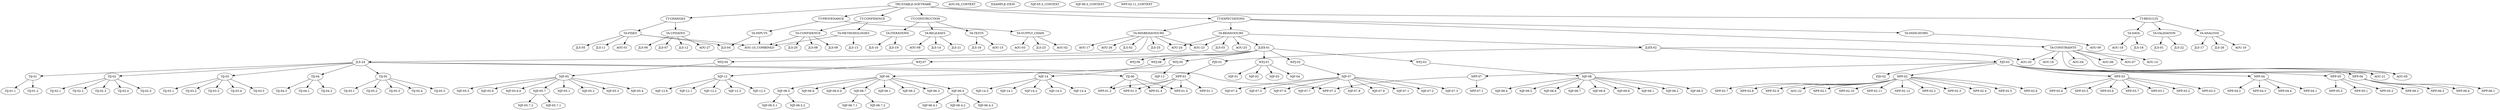 # This file is automatically generated by dotstop and should not be edited manually.
# Generated using trustable 2025.8.5.

digraph G {
"TT-CHANGES" [sha=e276949659e77f8f453a9b32798f607abdfda44450bb10bfbca7a20d68835f7a];
"AOU-01" [sha="0f00a2c7c6ef352a52c2e9e2c45102c97e8906fa5f0e7ddfcbc252af551cd179"];
"AOU-02" [sha=e8e0ae5f062d031ce5517f939a2223198e9cc8f12aba943f42f01f5def05d1a2];
"AOU-03" [sha="9175975af29dcb8a7c94a1b4bf18a4f36f6ffac904351c6dd84bcbb7ee4abd9b"];
"AOU-04" [sha="9a5f50d14e036a085c64e954936bd579f4fd7d816aaddedb39da34095877e82b"];
"AOU-04_CONTEXT" [sha="466c72fcf27a1cbf322c3c4086cc7cf19825b314236567372289204616d2d56a"];
"AOU-05" [sha=ff2205fede4cc18efe9162008881729cf37fb3f5b0a41ff3d9143aca9d656ad3];
"AOU-06" [sha="20799cb377d8ad56d8bb6231c7246d2fc25c224fad0c9c9b4b83e25710d7a589"];
"AOU-07" [sha=bff000a8ba9254956cdab9045e6f7b38e3019180eb95011cf8541e9928ad8d44];
"AOU-08" [sha=f25753b314cc921d175ffff9be39cf5a43bba651c5bdcba0f172aea02d792b34];
"AOU-09" [sha=adce35b590ac6450379cadba0c6cb38874626134066b06823c3c2d18f7ce2cc7];
"AOU-10_COMBINED" [sha="2f817117e3c548f1d22fcd798be116fdd5f0ed24ad4c923fc5e6a9b86bcca01d"];
"AOU-14" [sha="4bff38e002c0df47062d7ab632094ec5ee0377c0230647e7acd54945ea59ddac"];
"AOU-15" [sha=f4d2fdcacc3c3bd743af3ff5c2a08ceb650e59015ed846c35ddb4de104e80cec];
"AOU-16" [sha="4e08bac839cba01a4dc2a794bd2d1254d388945c6b79293684e00b9f8d03f31e"];
"AOU-17" [sha=ce26eef503179bbedca706f43fedc289d8c56580c4b885b3abab440d2de25870];
"AOU-18" [sha="672193d261861effb34f845d6e3421f47ce85e79d7ef34f62ce5c10bef68e796"];
"AOU-19" [sha="877c346448621a81b2d1418e610575bfcd556d2f56a14f23f289b90828907928"];
"AOU-20" [sha="d17ea5c6a3f07b516abc7c51d4b15b1a130a28602fbd4eb6872006a2e5f939d0"];
"AOU-21" [sha="d1712fcf7a0a00659021a69784f697b5d7b404aeadb7be66553218ba2e6c0bf7"];
"AOU-22" [sha="32fa7dd195ae91e0095296f05e6201abce2b74876be70623a85055e9566a2b58"];
"AOU-23" [sha="395e92cd380e016ebb3c6eea32a326084fc21268c3f742e1a5da8ae2aae84ff3"];
"AOU-24" [sha="90739f0593fc0a45bef179240b7be81c565292b8cc3ea84b2f8256a9369e4a32"];
"AOU-25" [sha="9aba193f20fa8a9ef9b14191adaa545ea3bf88525509d765dd3bb9af8dd29704"];
"AOU-26" [sha="b4b257a5dae03a485b041d4a83ba9dbe965841ccd0891f67ab3e7d8db6c09db1"];
"AOU-27" [sha="43da5040f2cab643f2bbb4a0abcf67fba91d68108786604f44f6ef6a91f6681a"];
"EXAMPLE-ITEM" [sha="2315ab5362711cb7c4136b09fedf9b5a55c8508ce1354c0f9ecd06a6cc3c1eab"];
"JLEX-01" [sha="1cd16efee6db392909248a77c773e0c5aa76b4c05001ab0b981201004f2162b0"];
"JLEX-02" [sha=f40046dae47252d62f28c935db90460772263ced0fa9ed1a5e1383436b89daa9];
"JLS-01" [sha=dce41089598ceff4a3ce3df7a8d3d16183346b785d791d60c8292f51c055946d];
"JLS-02" [sha=c9e0a37da8c4966962eb93e415e4f0ece9a7d5bfb1fa92a1d0fdcbc1609792af];
"JLS-03" [sha=ada5a3ba5276cb99217751c67b424cdbd3622f82eb1126f08d425b641e1616e7];
"JLS-04" [sha=b94e4184cbcedf757d2ddcba96fa81e7274e7631eac355602fdd668c707a696d];
"JLS-05" [sha="1db1db9bb019291ccb0a896433d906206681c77d1d84aefffd9e965eda6a4dfe"];
"JLS-06" [sha="76f6dc3eb872223fd59c12baaafd9abe0f801e55767827d764c7d1dbe072c19c"];
"JLS-07" [sha="63c8c395f271d9d0d26be1111bc84a9cb671646503c14f24faad2bc9a751cda3"];
"JLS-08" [sha=cceeec93241b6d6ee80fc01c0af03b9d7737fb352e1ddcd98d04a45d75334f79];
"JLS-09" [sha="346ab52001e8e72c738145a5a8b8f41094a1b873c509eff1d0d25003e066cd56"];
"JLS-10" [sha=f1306e4884f5b881acf63d5525bb90fffc88039c8454a3184bf9ce6391690903];
"JLS-11" [sha="87b8d1dde6f1f4ebf33e0ebb873abf969064a8c4c70583c94c63652a877ad73e"];
"JLS-12" [sha=fe6e433c6cd5259216af447e7122d17ad446a0b37ee957eb9822e381865fe32e];
"JLS-13" [sha=e6e7c777b9cadcc65d12fc5782cf21fc688e494024bfb186ae7c20db6a46462a];
"JLS-14" [sha=e94a75986187fec162e8bd7fd270dbf2aae329dd7d8660df63521637b982286a];
"JLS-16" [sha=cb91a56d69836efd4982b2268e204394ae83a694605dc94b71f3ed0c66890329];
"JLS-17" [sha=c527a605b2ae7a54ab429bb8e554263bab5a562394f5ba73305aa490f7351c83];
"JLS-18" [sha="58788ef0ea0b9fba710e806de3f255da6c12fbbd12fa7edad07e65c2dbdedf94"];
"JLS-19" [sha=ac20a2570ed1ca6c0d93ad40f6d93cbac24648b73c144fcb7c92e65ebd2ef411];
"JLS-20" [sha="33dc0295a6524876c9b641b6ce685c1ddc90f01d780fb76d449c01b51fdc042a"];
"JLS-21" [sha="742c39b2ba811494cd8cb40199c9a8a0c22c2b29650d6b2e546c21f7bce50ceb"];
"JLS-22" [sha="252e58151a45b158bae379ceb08aadb6e587e505aac67f2ecc18e43040a1d1de"];
"JLS-23" [sha=cfd7cb4aa93fbb758807ffe106f96e7b82327ab4d758e69e1f62196c3bc86bd2];
"JLS-24" [sha=b16224d3ab676c00b313ae91760072d92aed9f20da99b363621effa3e033e012];
"JLS-25" [sha="8bb517191450f370679dbafd85342e1bbcf797cc84f2a6f1fc119568b534d5e0"];
"JLS-26" [sha=cf1b73b375697ee56d9788aab79ed01b2730b126a2cc4d7041c9525113e7ed7c];
"NJF-01" [sha="782e4291780970f6622a4b5714ee4951e512947f6b24276604fa5f058ddb8972"];
"NJF-02" [sha="6ea015646d696e3f014390ff41612eab66ac940f20cf27ce933cbadf8482d526"];
"NJF-03" [sha="4bd1f8210b7bba9a248055a437f377d9da0b7576c5e3ed053606cf8b5b2febe3"];
"NJF-04" [sha="72bdd7cdc074bb0663c90bcd892fd7a19b938b1b45c7be35907c1e14629065a6"];
"NJF-05" [sha="03a865b41d58662602bc76ec1321efe792fce5537ffad1a1d28563b5a1578db5"];
"NJF-05.1" [sha="9c02b8f95f1d0e9ed47b74187b5fb436e56265dc9f565a39ab76cbe7d584b381"];
"NJF-05.2" [sha="172f35b9a992dac0ef88f7f817607f1214c9f07e073bb6fba4c4244c00dc42e4"];
"NJF-05.3" [sha="be8090cef51e0ffbfa153db7b936e09c6a3fd6622bc7c97bc9aa754511e6bcbc"];
"NJF-05.4" [sha="dc0171e8cda48d88cfdaf0a49f7415a61b4b5ae5674c225036f1f1232820384d"];
"NJF-05.5" [sha="f07eb697ba3aafb6d57d4d133530ef18fcf24d38b328d94a50c87cf8688d92ae"];
"NJF-05.5_CONTEXT" [sha="2eb79156ba6fdfe9201083ee180c5ffb968462e47e62c5af61da4501d6cc5271"];
"NJF-05.6" [sha="bac7fe917281dcfbe508dbcf3bd8f5f306c6d3accae9c483fdfb16d6dd4d421c"];
"NJF-05.6.0" [sha="353b631ea3f819134517c084f4d9d89994e280e7aa34dcb7605e1dcd23b775d0"];
"NJF-05.7" [sha="76c90a33905d4e4f619bbb7e61ec5111eaae55294bda658648256fba600db783"];
"NJF-05.7.1" [sha="3c5a03f59a34ba3256fe26fa0526b916f515c2c18bdb35b6b8f5d85b854c0a2f"];
"NJF-05.7.2" [sha="4c67f4bd9f952d63278902687a1d1ecbe7dd1665f0a75aa837c32f9f1cad7977"];
"NJF-06" [sha="c0045fd9c304e208eef0d24cbf095df06e29625f2cf2ecf3e6a7a697d92afbab"];
"NJF-06.1" [sha="e27d98ac06cc4c5eab2af9068f70fa0ce2ef6535ef4e7325d13aa185c1f1dbc9"];
"NJF-06.2" [sha="9b4726beceff80b02496e4e3b9515a0f442503f6516aa546035b386b3c91ec12"];
"NJF-06.3" [sha="d96167055bf83441a0939f54fee142051f8e101c0747b2edcda78000d426e1ab"];
"NJF-06.4" [sha="6b7e35a8d2349198ef04ee6cf75fbe5191fa930cafdacdaffbdcb2a2abda467e"];
"NJF-06.4.1" [sha="405aaa29d7872555dc4e56fe9b7001cfea974ac241ab30c3aa48cef1fb559034"];
"NJF-06.4.2" [sha="9c484d1ef9005cf5caae4f2ee354813fd759b79dc044fb470e1a4690d251d31f"];
"NJF-06.4.3" [sha="830f22381cfb030c8ba18471cbeb6ff29e7d56b61ff504ad5b4978d63b971dbc"];
"NJF-06.5" [sha="58f3c6b84c42ef8cd41061cb5740fa90d4fed0686e49e9d9799bf51f14b48391"];
"NJF-06.5.1" [sha="8b9ca021bd30bf676f738052ee62191f75a180ce6d1895cf9e9c9117caea3cea"];
"NJF-06.5.2" [sha="c3a826ce79831cfea743c3266ab67c23ca4f4b8cc5f28ce7568d4a143a7d223e"];
"NJF-06.5_CONTEXT" [sha="ceda4128f447965a4548cf10f05866fd27e81bd85cdb6029663a93f8261b94af"];
"NJF-06.6" [sha="8e27724820113d6b22ce65529d2552de1040ff4e9bb27a1a3e9baa9728b9f1ce"];
"NJF-06.6.0" [sha="7b0356c311c52640334d02e9bff171a9ee8b220a1edd7c0826d74bbef1b799b4"];
"NJF-06.7" [sha="fc4ecc622f6d4a920ceed31d43cb3f51011f4f2a6f8abfcf84d419b7a37c4054"];
"NJF-06.7.1" [sha="3c2bdd189b430e001333e8faa8a955dc2b38daf46f8106366cea31abf6f0d668"];
"NJF-06.7.2" [sha="f1552b1bc992c1901bde9767e1ccd2685f57615acf631f0891c82a48c7c006cf"];
"NJF-07" [sha="187732eb19d80f473b6ad181a2959fbe96b4fc8eefdd4b269f4ea0865970b6e4"];
"NJF-07.1" [sha="55d614153a4279112da50d50c5186cf0a0c7b9137458cfb885aba4356cdea3e1"];
"NJF-07.2" [sha="26759a8f444be1dbb077613ab9e77b88d06a86abe5ab90818b0300c00478cc1f"];
"NJF-07.3" [sha="f848d075a7efd0e8a3d056dfc0d75d90b68dd2fc4cf5fa4a545151961b98015e"];
"NJF-07.4" [sha="6b03a26d8cd2e697c54a09ded86479d628caa35e6a563ea183d14309cb59fe54"];
"NJF-07.5" [sha="e8566d114f95cb2b565dd857c7f4ee96f8124451267766557cf179b23898517d"];
"NJF-07.6" [sha="8482d9045c9f1cb7cbbd4a4fe6542d7712368112115e2efa87e2d4a6e4cdf0a5"];
"NJF-07.7" [sha="0e2809c9bf9a2973ed8ac804e6013757d1d37e8b32abeb1e4ff72eb0adb567c4"];
"NJF-07.8" [sha="bbacca70742da39fa0d8e601569f0f665d8325e47c35bef3740a7a15ef2b9800"];
"NJF-07.9" [sha="f253a15cb252dabe60ed8ebe01ba17d68be0043be87cd96e472725f1177491cd"];
"NJF-08" [sha="0d57eb6a9242045903da75764d616751477a215caedbf578344037a0b06676ee"];
"NJF-08.1" [sha="11356b6386148634facf1c0256a27674024d1ba87047eccc5e36ca1f98521524"];
"NJF-08.2" [sha="6ee61a26db3346d62f7fb3f478f6719a40064a3276bf74420044223590f91b34"];
"NJF-08.3" [sha="04003897c08f342a96aaf3555f95bb2a8b424676b3962b99f8bccd2dd6886219"];
"NJF-08.4" [sha="bfe62c43db172af49e718b18db6a04c4e42c9097b4a9765dd8ae3715ced42748"];
"NJF-08.5" [sha="f2b61e77e5b3b8c9ffd1eb5306757f83ba7df7a403a63b176922609f3e5612e8"];
"NJF-08.6" [sha="97c455dbc819102f6f02335b41afa7b39fff8da7f5ab256a1e71aff70c667b1c"];
"NJF-08.7" [sha="487789064cb51388bf32b6df58487b7981d304a7656cb2541285a2759d29b36b"];
"NJF-08.8" [sha="b19bf6a231816418bb16e0c1cf437db461c509605184f446d3cb1716e3f57e38"];
"NJF-08.9" [sha="cb19d5ab85029e5e062eb22e8237502eaee780b7d7820837ffad4c97b59cdee7"];
"NJF-12" [sha="b32df413dc8445568361e6e6d17bc546418d4b87c5d11fbcde6c964c1888bf77"];
"NJF-12.1" [sha="a674cbf274a4ca36b7a255bc97a38ccf27e2b1fed4bd864f2fc520641a3cd2b6"];
"NJF-12.2" [sha="c1425f1a9c00762fbb2d3b0a102517f7b4ac11d0263d72bf37a55acf660b1978"];
"NJF-12.3" [sha="1c39b3e2957dfe427fed733cc11c4809fe462f2a84dd8c2d3e9f9f403381b87a"];
"NJF-12.5" [sha="617050b4d32fe1d77f314b6b0847f0b227e5e74eee661543574d0eb1e61229aa"];
"NJF-12.6" [sha="11022773b489e300e2c1c1dceb723454474cfbeb4f0b7eeffe68f2be170a6eeb"];
"NJF-13" [sha="98ebeb19c546dc79927ac6fc525bacdce9d8232ecb51a5400788de31bfe58ff2"];
"NJF-14" [sha="d686e8a2ee5586c82c313771a2458980950710243245d4bad54401f3fe13b437"];
"NJF-14.1" [sha="e3b1be60334b8771b4b798353778bc7128b96de8880c0ef8eb2f02b4acaf11ab"];
"NJF-14.2" [sha="d0e8d7acb4b1ae15b1a7933338c67b903e654cbe71b8ecdb45b13ac17d680cb6"];
"NJF-14.3" [sha="ca5d0e466cb8daafb585c6a81b6e807b712d64e5fb3d05bc439ac416a70ca264"];
"NJF-14.4" [sha="b03ac3f732e1d1b67e02bf2f9861784dfa35b0d3c85cdd8c2af4a35d29422d66"];
"NJF-14.5" [sha="637c942c9de96154d2aefa0256aad9075211aa3ebf841c416316708f99bf10e4"];
"NPF-01" [sha="2901988de4ad14d84c452798ecad5e36d6504a003d47a4939e54dca3d8261762"];
"NPF-01.1" [sha="17257d31617eb053f59eedc9f59e2ab7bf0f8dad653382b3be305179f11b397e"];
"NPF-01.2" [sha="e228d62eecd258043ef008453871bb91e537ad86b9c6ca31f922098a9227625c"];
"NPF-01.3" [sha="8ebaa095edb88fbf6be220eeca7ff9b38763bd1120f04619b0764129e98a4f10"];
"NPF-01.4" [sha="87846a5b24172faef5c00209678787d42376c792ee7ad86b6b983dd08b08d6b4"];
"NPF-01.5" [sha="22ef08f8152d7aac8d37b91c999e247657491943d402e3fe0b637527ce6e2d0d"];
"NPF-02" [sha="41e403fe2574dd140edd75d7a6d9f4a288cb8b9d75951580307509c82909f0cc"];
"NPF-02.1" [sha="b3dda5fff206ce6e93a744e360413efa27005d379c0e08b846f2dfdbcc72d1da"];
"NPF-02.10" [sha="f5e83432d8560e50cf553ea5445d5f9ced7908c7d9941e567d533f2cc374bc5c"];
"NPF-02.11" [sha="4bf5163b2fcd20d20ec6a851badc58ab700e3848e63e977a89d35cc4f4abf3c3"];
"NPF-02.11_CONTEXT" [sha="0aa02a53938108602ec3385cf8d3facf5a06a4797c6b247528ea5b75c84dd29a"];
"NPF-02.12" [sha="65b80f81bbe1b95b25323983d4588c591007eca92ed25f3fd7503f018abb9462"];
"NPF-02.2" [sha="cea5dddd5bfcc64d8339f314a9814080ee67cb9cd6cb07c9b908c56469d88f42"];
"NPF-02.3" [sha="124ac652a17e1b49ad60bdc75ee5721f4e373d8ecf4b07e85eb9cdcb35ad8dca"];
"NPF-02.4" [sha="d276f710dcbeae89cdb625e87df5d4d028759eca117d44bca852180222097dcd"];
"NPF-02.5" [sha="82fe32a9ed298c7a4376ea13ff8d6241c4d7e117f4929f3d9dfe430cf5cd9498"];
"NPF-02.6" [sha="4917c952d729adea10df55cf430fec37ea812573c6d794ca2917d13495dadf6d"];
"NPF-02.7" [sha="bb3307c917594a152c13de27f853443a54a6f00a807ac66f7ce3d27f8b9b2b46"];
"NPF-02.8" [sha="cc2072fbbacd97c4cb545d54f36bc5415be139973d3927570d6aaab40513378d"];
"NPF-02.9" [sha="8dc0c25dd85b78528ec3ada93d96adca246c4e8a34d40abee7a3f03334554c27"];
"NPF-03" [sha="106ab82526356d9f76e56d03260ec8aef025d82e732ec1407b83f7459641f513"];
"NPF-03.1" [sha="01df39e92c5cbd53682f52b32a533f085d5211bc245f4fef767350427087acea"];
"NPF-03.2" [sha="4503740220bfec9a6350540000b3e3996eede1ffcb369dd7c417bf50e235ae10"];
"NPF-03.3" [sha="a15eb546556faef039cad755a34be09d2fd6ee2ea486e3b6ca8db47e1daab710"];
"NPF-03.4" [sha="cfd34a8c4731459dc9c9023b3819461ad04afd17501b4be61c18f4893810af6f"];
"NPF-03.5" [sha="db88ab61e0e0f5400586325c68550bec0fdbec7bf9ebef1b19c2616c3cae6338"];
"NPF-03.6" [sha="09cae32fea0c803150a25fb9d36e3f9e9cab405d468fc3e275da864d0f4049a9"];
"NPF-03.7" [sha="1839020c28db51204c7d669cf8408a403b0f65d9d40b4ce0db0c52b9ca5309bb"];
"NPF-04" [sha="60e5e97a864928518ce07d779ac9fc9130d06f82b680b986bbf73054fc52affe"];
"NPF-04.1" [sha="69f785ba9348217f97348b9f96247e25b3b9213745cc0187e20b08c2c6291143"];
"NPF-04.2" [sha="23fc9e58fd0396994b33e2195ebf9a606d4df9e7d052a741d645a26007aa80eb"];
"NPF-04.3" [sha="e400cc6ebfcbf6de07a97af69baf44058efb9a7d559315d5d833987236141eae"];
"NPF-04.4" [sha="c4d68c6940c198521b0d85b7c910833646bbc0597025b3d181d2ea903de77517"];
"NPF-05" [sha="466ccbd80e4e29218a1a3789ca99e5a1b60ec5fe6e12b37a454c5c7c20d24973"];
"NPF-05.1" [sha="7972748f0fc78224ef09757ee3b8e68dfdf400637f8da891f616d9387b94744f"];
"NPF-05.2" [sha="d19ce1210b9775c82db050b9f08ee6f805ee56bdfeeb89c36614784222261036"];
"NPF-05.3" [sha="a143a6d2343ae469ae01a672706b2c6136e52ecef29b7791e7f96d3adeddee04"];
"NPF-06" [sha="9c8fac55c919707b5a1d7804036a4ccc7d3bcc9ba651b9524454581a52dbd77e"];
"NPF-06.1" [sha="d81fa9d29b70d5cce98118fa82f700b70dd78f2d7f6c266552d76deabd273af8"];
"NPF-06.2" [sha="6ad4d7ab66419db2f1b8f18462bae68478fec227f07abd6a65069251f5558d5a"];
"NPF-06.3" [sha="d74364c6eb2c3eeede3c3f132c6c4ce4493c1971ade75e5a030fbfd9e1c11f5a"];
"NPF-06.4" [sha="86cc838833cabcad168c049508f6eadebace6ad730dbc0e40cfd37f1fbe10f0a"];
"NPF-07" [sha="60dcc75d9bb21fa3e8ba2d80c3e12bda2a51f33ab7755cea9170a7ae96050b63"];
"NPF-07.1" [sha="45b9e2cb7f5ede285a0007ff4f17a023530f557dbe2b1e2bbc299ad5f2bcf4b9"];
"NPF-07.2" [sha="85bac5eae5173e89bdc67c8c724fbc40b57d69797d31bf1f0c5c798b7a148f0d"];
"PJD-01" [sha="9b2099ad82514f2de78b9509e0b3c193054374185de1beacbce359729928d8e6"];
"PJD-02" [sha="2ad95a7543626869ed3195b95256c03a991df49e51acc6b54513a1ed32d63dc8"];
"PJD-03" [sha=fcc8152c7a04032d91becabc5577409773b64c381d09bdab7be954ca1916db64];
"TA-ANALYSIS" [sha="76cb774300c75d7b6a24c872fe691f2f0cd1d36cc4a2493e835f6b861bc79c34"];
"TA-BEHAVIOURS" [sha="3ec27e29aa991978efe6a56267b98c2a08b27a4aff693d5cf2b01dfe72276570"];
"TA-CONFIDENCE" [sha=afda09331b2fc3b8d9b1cd921bee66251a65e5543a473c61eb03f9ea11d57eb5];
"TA-CONSTRAINTS" [sha=cdee0ae34c33110044975efc981e4ac4d63d824aaaac78233b1f3828ef070da3];
"TA-DATA" [sha="796e4b5851340906568a47c4436c1fa67ca1c48c98a8b6a16b19283d04cea799"];
"TA-FIXES" [sha="08f069034d1399c43c4321c5f05de72125f4155a8b68b9bbb2029cb679e6ad48"];
"TA-INDICATORS" [sha=a5392ef1e3e40d82ef9a304d1304bf007fa85d961ab8ea268231cb212d763477];
"TA-INPUTS" [sha="6edcb6e0ea0a918f611d6644da7a28dd5c924a210984cd913e7ff558677a6ea6"];
"TA-ITERATIONS" [sha=c445bfe866db71df67d4e87353d674b62abce19b52048fac37284d8065d67678];
"TA-METHODOLOGIES" [sha=d24f6055c79268b1f6e4bdf73951719f192d6f492a7376f85b349a95ccb2a319];
"TA-MISBEHAVIOURS" [sha=d24fcdeee0ae0fa696f272dc39c8e9e37cce7fb9b2cfd07bcd1451b765be5c6e];
"TA-RELEASES" [sha="3c924109e9916fb154eadbc2d733a8413ae551a1282b73de389b9ad7540a4e75"];
"TA-SUPPLY_CHAIN" [sha="0629a5a339322874ad3d51c0c14219ede72195bf514abac82c95ebc3a685ae2c"];
"TA-TESTS" [sha=afa5e61fc86f70f99f6c60b4f2b51ba7d486705f197048a7dc3fc8fea225385c];
"TA-UPDATES" [sha="9f0554c79d125a37c7e68b9efbb022dc4853a3e2f87c7d224d30c51f5b9b8435"];
"TA-VALIDATION" [sha="20f6d87b89d9fbffe427a734ab70906c26ad787e53032a8c4f4d599227704be6"];
"TIJ-01" [sha="f14e40946ba0f957437e1d4eecd71b9625518b6fdee282e1dab4bb1b247f131a"];
"TIJ-01.1" [sha="5e43e22dd59a3ffb8e2304053f3150e2eb6ed44b3456acfade28df386b3a1e1c"];
"TIJ-01.2" [sha="2ca07a1a8d1fc3bd41de5866e22cfc08db1dcbd0ac3b203725d1ef3caa6e6cdd"];
"TIJ-02" [sha="7b26a640ea0631b2b5abec02fea2e5fa245667e361b7e94be536c81240bdffcb"];
"TIJ-02.1" [sha="55ebd0ed866d6024f693a4c029af94e13b5d288d3838e783fb5a9bb8117ee53a"];
"TIJ-02.2" [sha="51cbc1d325ce9d7a37d32a0f09e77110ca677c4a9b746c5c9c5b005065640191"];
"TIJ-02.3" [sha="f24980a95b72e94c33f8509278bc812a9aa41ad6aaf305f444f98417a26b8128"];
"TIJ-02.4" [sha="0a3a4ba3f4c11f0ed01ad571e1f4e56d8372a3a7fa08343443e64c5f0cbce960"];
"TIJ-02.5" [sha="dd2f6c8bf4655923f04d1165febf472994aa4b88c614fbb884eb0119eefd2986"];
"TIJ-03" [sha="841a669b93bcbb62c9aa82b32ec90e55d1b371e089e11e06607805a9b6a0d16d"];
"TIJ-03.1" [sha="ab5c3385486411844eccfd704f8c994b17f03f4a101f1df97a9ca968bce7b8a0"];
"TIJ-03.2" [sha="dd61879bb6ab4d3f8b6560656babc9b104112958273c78d6968c6e5fd1d81055"];
"TIJ-03.3" [sha="647524ce6d0f1f737773ec535e93783084708d13fc62964bdb872c445c563231"];
"TIJ-03.4" [sha="d2cd0ac0c26e3964dff9f2577685a09aaed9fdba66f7e9a52cd5d48df7ea9e3d"];
"TIJ-03.5" [sha="99071d9d3fa4993ed244c66f5f2c25158127a12be269549e3911538b8dab218f"];
"TIJ-04" [sha="809ee8814a51b040a0e7ffaf3d511e8d9e1adf06f2e5b815bfc2bb7b97ed6c53"];
"TIJ-04.1" [sha="4990ebe15f6c0341b888d153e9ced2f5c701a370543a6ceebd9a2e20efa8a5a5"];
"TIJ-04.2" [sha="b027882517087cf57c1dd648b63164e186a19d2bde01b3dea7f538866bc0abe4"];
"TIJ-04.3" [sha="85ebfb650bbe74e9a0c6a925c65ea0538c0a26feed7f70ae23f6d1bb8c527b24"];
"TIJ-05" [sha="0d4292965afdeef6ec0ac46f3cd5046f94d0bdb6d97019b9d66f18581af184a6"];
"TIJ-05.1" [sha="13f7c5e1061e5c9c5cc6e1db2c174742094756b744e078ea68b416d48291b111"];
"TIJ-05.2" [sha="9305d4402b18ee18637160134d9f081ec00db70f688800e4a5cdb04e404c0e77"];
"TIJ-05.3" [sha="867bb999a85e11651361fc503d5b9dbce8f02c0df1344b17a36e4f4de076a2c9"];
"TIJ-05.4" [sha="2f732cbec8e0396b36f949d2296a215839a0fc0d5b33eab94c4dd86fa5475d8c"];
"TIJ-05.5" [sha="3c3d25a4bd57eb60169d67731ba401770cfb5f7d82486a5eaaf041a0a18a1703"];
"TIJ-06" [sha="bad18df20df71bad0ab129972668905371100cb1fb5a8e41b6cee32c983757de"];
"TRUSTABLE-SOFTWARE" [sha="6513a163e6eac72c930253e4bc0404be5ea625d1dec436104991a565df4baaa3"];
"TT-CONFIDENCE" [sha="507f0a905667e1d91265a4e577534eb51ebc0b3e84ffc1956cd0d80dc61b6d3a"];
"TT-CONSTRUCTION" [sha="3752c6a34c0cc3ef905e000e635a7373748976744f3d1f75f1c2ed172366e350"];
"TT-EXPECTATIONS" [sha="362eb86c872fb76b2a1075ff978252112bbad0a5fb3041895381f8c76b64c5e6"];
"TT-PROVENANCE" [sha="4607bf9c0527508673fa37c110b9cf5f2ff0567c324cf728623f1e8ff094be32"];
"TT-RESULTS" [sha="382987171ac6dc0d1114f5c0dbb77452300c14596514bbab126ae1f7d1bbb842"];
"WFJ-01" [sha=f826a622e19578c15e165ae5d6b1e31f8ec850140a2f1ccaf513f850919d33ee];
"WFJ-02" [sha=a3928233d7b8f5803696e469a337d19072680a06480a898471928b5ebe55d98b];
"WFJ-03" [sha="761472e4e063ce91d94004e258aa652b5352abb41e8f06ffe20eaeaf10773e1b"];
"WFJ-04" [sha=b3f70654d2af3deb23a1ae36f98c74bf0407fdc096e4c0cd3b237656f48caae3];
"WFJ-05" [sha=b69dab4f37d6ba3456e2e5cdd7ee876bac9adfe41867e5d34466a6f378d5330b];
"WFJ-06" [sha="4d2cce160d2ba9411250ecafed7860f1dd61974ad3cbde9e06a47b3160b5df82"];
"WFJ-07" [sha=d5574f1c3e4d3c15c6d5bc517cfa4f345f06625fb1688a185a1dcc22e7149df7];
"WFJ-08" [sha="6897f40df85da4d74a61476dc4403d56c6df324a3c6fe9bd984a6d20941e479c"];
"TT-CHANGES" -> "TA-FIXES" [sha=d9dc2ad1dcbfde839249e8df9eb89ef978bdfee7b7b4933fae12e10cbc91762b];
"TT-CHANGES" -> "TA-UPDATES" [sha=f8948db2f344f4cdd5bdc71dc54e63b446f40af09235c37f5d5cf59dcfdfbfa0];
"JLEX-01" -> "WFJ-01" [sha="11b32bc907d7d32480c79e5254b00d0085e0c0004cc6e6a181956193b4b2994c"];
"JLEX-01" -> "WFJ-02" [sha="2aff8463b59cb1ad59ad3c2030c56df5310d89a481b74ee57bcd51301301a554"];
"JLEX-01" -> "WFJ-03" [sha="42bbbf1cf290f97754ead132781123cecac0c82fd7c64bd573482ff7b9c4d977"];
"JLEX-01" -> "WFJ-04" [sha=cf884c5fda5afcab2344ddcbe104e150af10a928c489253766e5110d4dda0c00];
"JLEX-01" -> "WFJ-05" [sha="38075a8b1ad506173bbbe9a75569e3ecb8fa83c791813aeef538dbb96fffaf44"];
"JLEX-01" -> "WFJ-06" [sha=c4e0b72ab4cfa28cbe062b6e9f2fec5ddf3269da84b469635c041595605fd7e2];
"JLEX-01" -> "WFJ-07" [sha="3a340a4a30452bfd3149680d4f83f136f7f71237c7cfa16d38e9a4ac6b58a512"];
"JLEX-01" -> "WFJ-08" [sha="80844115bccc3a6e031decd0d622bb577e62b2c02a991de38a86092a451f2f66"];
"JLEX-02" -> "PJD-01" [sha="68498a21fedc131c632ea01e9940e3e31ddce311abcccb2326c12961512324aa"];
"JLEX-02" -> "PJD-03" [sha="85f84739619779248e1d3008f46a076fd8402b1f49b57c2c0bc7d061ac16dd85"];
"JLEX-02" -> "AOU-20" [sha="b947b86ce84de570c277c206b4ba9dbbe7de0e3f71eb04e7d64eda4537ce5c18"];
"JLS-24" -> "NPF-07.2" [sha="cf75897c7913bf41c032c8cd77f4acd3a0309202751ecc6924382733f2564d83"];
"JLS-24" -> "TIJ-01" [sha="45ca0773bac381a23a26760394c77a8ee56038c50efa8e163ea5cc9e33d44cac"];
"JLS-24" -> "TIJ-02" [sha="79c6b04115088c9e1736d97659efd0f8f1b492f023968d31f0936f3ac70a4c34"];
"JLS-24" -> "TIJ-03" [sha="cc695a497c23efc144c236df2dd170e550ea169de043debe07aae24b0c233385"];
"JLS-24" -> "TIJ-04" [sha="13e8b6b8802b2caccdf3ce89dbb6fbb645688888e886eea3937643e7b0479a24"];
"JLS-24" -> "TIJ-05" [sha="75980155c182dcaa3298cf2fd6cd8d328d31ae081c78e300cc75a51b0136ceff"];
"JLS-24" -> "TIJ-06" [sha="9a1ac607f2051801a39ddab325cb6bbcbc178abebfa8e1e6397c12cec99d531b"];
"NJF-05" -> "NJF-05.1" [sha="05348afa175a4660f04bc0ac52fb14753af07acc3f62bb6a5309bbf9114a2110"];
"NJF-05" -> "NJF-05.2" [sha="a78527f08dba706b3ac22d9721f746f687ad81dfc9df5a7700625c7ff964b0f1"];
"NJF-05" -> "NJF-05.3" [sha="79b6420d97afeaf3838359a84be73b6c9d21f1e8c78ef9ef2cc6619d35e198f3"];
"NJF-05" -> "NJF-05.4" [sha="0c65e0ee65a59e48fb27d23657e81991bc7d113c61e1b2de0b729f16daab644f"];
"NJF-05" -> "NJF-05.5" [sha="132c0af8afd6315f760a7fe31648bbfb266abdda4accbb062d7fe9cc6757086c"];
"NJF-05" -> "NJF-05.6" [sha="fb5d80d658cf7419ad504d09f4c906c575e97d58f78bdf77f3b7e28796e7d783"];
"NJF-05" -> "NJF-05.7" [sha="0752b6fde78b30747ad945074509664220e408751191a432891b012b7b264a17"];
"NJF-05" -> "NJF-05.6.0" [sha="7444739bb6eaf619dc2a9f296183f7d19222e21d986225aa65f1008d29b3a6ad"];
"NJF-05.7" -> "NJF-05.7.1" [sha="1574b667671beb106d90ab9b271c7b427b457001237c1fe4c611d21c1b4f51a5"];
"NJF-05.7" -> "NJF-05.7.2" [sha="c251be714d3fb6c41757c85738a7484726745f3c523663e121eb40a180b7f5a7"];
"NJF-06" -> "NJF-06.1" [sha="80e228e2ed380f48e691e5516764d666e074736f913f7482e6c2c0e43fb3792a"];
"NJF-06" -> "NJF-06.2" [sha="95b2d686865e9dba9bee2be3768557f6905e6b2675a0efb55bdbf5b2aae6fc65"];
"NJF-06" -> "NJF-06.3" [sha="2994c95618432d4abf2695775d6aee747f7c527e6df1cf4887898273dd7c41b7"];
"NJF-06" -> "NJF-06.4" [sha="aec981ed17b9b23ebd809122d8fd5d276624b55107298faac6788594c7421b15"];
"NJF-06" -> "NJF-06.5" [sha="bf35b17b04f1897ca9cfc4d8a7cd7e6ebe5cbbe2a0cd14526d8b2f8941a51824"];
"NJF-06" -> "NJF-06.6" [sha="8da992a6bb39172ea45fc1b880121987c637c53fe562487e201f84520369adf1"];
"NJF-06" -> "NJF-06.7" [sha="a01b7e6a9bd301fcfe13beea3d1602210244f5f3d2de348d5233f9e0b24584a6"];
"NJF-06" -> "NJF-06.6.0" [sha="56a38b56749195c0c886e0569c72ed22a2ad9cec707210aa9076e18f1634a2f8"];
"NJF-06.4" -> "NJF-06.4.1" [sha="b01406356bc5aae7904e78201fab9e3c369ca39283eeabb00ef86fcd1af81628"];
"NJF-06.4" -> "NJF-06.4.2" [sha="158172e866a77da9c70cbab9c1a61921dafb25e29a5cd8d9c3fe5bcdf15ab47c"];
"NJF-06.4" -> "NJF-06.4.3" [sha="fb0041b3763ae322685954685ca786758131399a062a785574544bb52424a024"];
"NJF-06.5" -> "NJF-06.5.1" [sha="fc0bfae84fdbb03dc8b6ad998be0177246f5c682bc9c6ae57575ab4c935a9ce3"];
"NJF-06.5" -> "NJF-06.5.2" [sha="d5569e956ed2b0d3f525689bece7ac9288569d84e0e22899a364bd911f7719fe"];
"NJF-06.7" -> "NJF-06.7.1" [sha="0871da49bfb6899b6f06531b34c0b5688b4e536370d5f4b6111841e0c5ada02f"];
"NJF-06.7" -> "NJF-06.7.2" [sha="f61891fd58eedd99a89123f587ab92ffc0031fa6f8117998f8b6661aab3177b9"];
"NJF-07" -> "NJF-07.1" [sha="1128cc6e5480d3725aaa37b42ccd78988940f61e5568d9adb20aca167e41e0da"];
"NJF-07" -> "NJF-07.2" [sha="abb047c901a6547122aed8d47043588b9e7d5f4b6ab5f982d2ef0a2f535fadfb"];
"NJF-07" -> "NJF-07.3" [sha="3585861b5e53bbf4ae11fa0215f45e4634069ac723af7014bf67ed61c8e9dc99"];
"NJF-07" -> "NJF-07.4" [sha="3ecdd4d25bd59c5fd936281576f4ce023b3f15368d6427d154bc25c52d17e4e3"];
"NJF-07" -> "NJF-07.5" [sha="d845ee8e44fc50c7860ad0ea4e45413e475f80d0654c724a64178c4c620191b3"];
"NJF-07" -> "NJF-07.7" [sha="dc9c9c7f9c57528f6c374755f9ed2e9fcaea16e6ba86cd0155175e4f976565a4"];
"NJF-07" -> "NJF-07.6" [sha="c5b49e22c215af56c57f80f20b75981d7fd4d900a56921bf749c4b637e19c6ad"];
"NJF-07" -> "NJF-07.8" [sha="b9932dbc8a10513f16b34ff990489199bb2cb983390328d126450709c20a8ee5"];
"NJF-07" -> "NJF-07.9" [sha="eb17d78a7a040f84affcf45ae365210641685981371c86628aebe57d1a627efe"];
"NJF-08" -> "NJF-08.1" [sha="07b82c43480ff1bc6fa40e12cf3c683ac0f325fdabb7e9fcec119c93d4092ad1"];
"NJF-08" -> "NJF-08.2" [sha="ccb4af6360e3bb15ccdb2765a2bbfd83f3dfce714b486c8380313dbdeaca9da2"];
"NJF-08" -> "NJF-08.3" [sha="a375b6167407d74251ff115582349d1607dba60202311a314b24e3e93f58cae5"];
"NJF-08" -> "NJF-08.4" [sha="a385bcfb290b065c7f7056a39379171746b4a093df4c32254e4038134edb8fe8"];
"NJF-08" -> "NJF-08.5" [sha="4c6cf0a968a6acde00b35b5a3208d7b5018d11f2921bb33315fa0d29c661d21f"];
"NJF-08" -> "NJF-08.6" [sha="9aa3893617810dcaa38d0d8a1db8427d2da6ad80e4d742cc11860d29e8117162"];
"NJF-08" -> "NJF-08.7" [sha="f1d96f513fce39d0dee8d1b539d8638323b054bfb9e83d7c30d7cb1989e7827a"];
"NJF-08" -> "NJF-08.8" [sha="f7a1eceed3eb8da5d64b2957dbd091fbe1ebd3e96018347897085e7a3e8e471b"];
"NJF-08" -> "NJF-08.9" [sha="e97225da45635a8b6253c2c7b965b3293f09c90e777bc4b437bd2b5a231cb2de"];
"NJF-12" -> "NJF-12.1" [sha="e8a1ecdb2b9c4c9b3913d3dcb817aed3b7e9ff8c9e3cd73e1b3f8266738bdb50"];
"NJF-12" -> "NJF-12.2" [sha="5cf23fc24541ce1845c0899245620913c9939bd44bce6013d2adaea6b95b80df"];
"NJF-12" -> "NJF-12.3" [sha="40d00d9cb85016409ea48bf11c0a7824291c40b04f1e648e01938b3789cccd67"];
"NJF-12" -> "NJF-12.5" [sha="05d1951c1b9c63e9655ba3c0c4a49a1f82e2783aacc14c02bb980734777fd9d8"];
"NJF-12" -> "NJF-12.6" [sha="6b297494f88a48939e1ebf94f583778e4f059768f278f9553337b3fed542e3cf"];
"NJF-14" -> "NJF-14.1" [sha="6fc71638e5661f92f03f999112cbf9b1238ebb0d7127a5c9049fa434f46ab10e"];
"NJF-14" -> "NJF-14.2" [sha="8947536abc1b26ba16a889085e873dc0404809637862034a138dd2e4c8713e5b"];
"NJF-14" -> "NJF-14.3" [sha="bfe21b5134b6fbe050a89af3c20916a0dfe302af7d4e475ceb78e7619bcb8499"];
"NJF-14" -> "NJF-14.4" [sha="43620086926cda5d04bf77274d1098046b37cdca6f8e7f6ba3c9b0f87f582ef9"];
"NJF-14" -> "NJF-14.5" [sha="e9d5a492a22dd6116a7ba99ed52ab38fcfa0711f4d78517582da50741da5daad"];
"NPF-01" -> "NPF-01.1" [sha="1ed82ec30ff344a4ad557def3adb08258c1aacdd9b547872542ed6e123812dba"];
"NPF-01" -> "NPF-01.2" [sha="5a0266ba21a00bbddb092bf6be51bf186792ced77647748ca1fbb7f03a29f75b"];
"NPF-01" -> "NPF-01.3" [sha="c97acccaf495dcac221f13d9c9efa5750e54d15b16c18afe2d4f6eda1b48ce1d"];
"NPF-01" -> "NPF-01.4" [sha="44254213ddc3ad5a0ca4fabacbe6d3d1affdbb72de9e75cb22e16cde6c7c0e81"];
"NPF-01" -> "NPF-01.5" [sha="7c4da10ac02b9ff272e3ae603249ada8ea12b011678cebddd2960d4de5488c08"];
"NPF-02" -> "NPF-02.1" [sha="e585c16ea12ceba7e45349a863dda48dfdb8c538a8a89c7bac005a22659bcf67"];
"NPF-02" -> "NPF-02.2" [sha="740436159f539a20592e3a125ac53fb803f7308cef6427960ff8a5a240c3b1e9"];
"NPF-02" -> "NPF-02.3" [sha="8bbb8434d35dbabef9aed3b259bc18c2948bfb939f4a16c687d6398a56edb33c"];
"NPF-02" -> "NPF-02.4" [sha="a9c9ff12fff921cf4ca7ec48e47c36d6f5d1793280ed83979c1760450a2d075c"];
"NPF-02" -> "NPF-02.5" [sha="e49f51da6cff1776cb5ae9334e965936ad8bf03f121f67959fc0e72082de38b1"];
"NPF-02" -> "NPF-02.6" [sha="f9f443867b2d409022886cdbe313eba558c3eec74c651060c8bc4b2341191a11"];
"NPF-02" -> "NPF-02.7" [sha="892124444a73560a57b10331105799a41c3b4412ccef33b7c5d482a44668b7c9"];
"NPF-02" -> "NPF-02.8" [sha="4761f7058756c1442363d34153090e64620ffec37e654a4ddc5ab6b2a0b7f5d2"];
"NPF-02" -> "AOU-22" [sha="88a704324588f154e09ad5c64e0a4769300551715bd3fb475fe06f511a79082c"];
"NPF-02" -> "NPF-02.9" [sha="991cab68071d5ffad145936fed7101689f1f47f12c75521b5ba3d16d50cf6868"];
"NPF-02" -> "NPF-02.10" [sha="31d102a9b50cce35ed04b5216c93ed5345af9a4a998feddb839cfa3191717b47"];
"NPF-02" -> "NPF-02.11" [sha="d0c88c641531c561674336c9aff4ca5ede8ad135b3de10e1dcd258ba3e488f25"];
"NPF-02" -> "NPF-02.12" [sha="659b5b34ac95d660cc57b8265ead6bd565262ea03b8afe52994fa87237676bf4"];
"NPF-03" -> "NPF-03.1" [sha="3381ff8d6767c4c112dea54eac85b442c295de22f4820b38f7f7e7e5f619b1e7"];
"NPF-03" -> "NPF-03.2" [sha="1ff53239760c6426e1bde2b89c331777fe84079a9522cc6d585cbe675ec73b7e"];
"NPF-03" -> "NPF-03.3" [sha="e0274a4aa11bf7e56e1cb111e451b62c156764568b4c7c34371cf93a7773c917"];
"NPF-03" -> "NPF-03.4" [sha="4370c109669cc313ca7e9dccfc9779699c334dee4bc048c3c4f2c181dec30422"];
"NPF-03" -> "NPF-03.5" [sha="56def8fcbf683620568a7418c081a66af1eed9cde258722423a8eecf25e50f78"];
"NPF-03" -> "NPF-03.6" [sha="38f040654c11539a3b40e163e47f1376ad897a9dc7c5aad33a0a8857eaa237c4"];
"NPF-03" -> "NPF-03.7" [sha="9408c9acd90ca8e153bf0045ed6d7a8e55aa2360093051063536eb316169c7bd"];
"NPF-04" -> "NPF-04.1" [sha="3aa28253b8e7aa18bb70e9770c56747830b2ef7cc2493c9fd51174d1ec9d2ac9"];
"NPF-04" -> "NPF-04.2" [sha="7a3eb901b4d08cf88d22feb3cee97fc657f69c2a05674ccc34bc240beba8bc4c"];
"NPF-04" -> "NPF-04.3" [sha="2fad2f3882e079b193606a5572054b808c55534d4d2d7f1bcc7d15914521f6ca"];
"NPF-04" -> "NPF-04.4" [sha="8945a7551af938401ca0f6e14f31dfffd54006d10063f0ace528c528ff80dc90"];
"NPF-05" -> "NPF-05.1" [sha="6a7724f03f063f8f26a82bf32d3df188255db398c0b77ac1357dc54e3c2c4936"];
"NPF-05" -> "NPF-05.2" [sha="114f40606a53c3db1855cd395ea05923500fbb6bdafdc9b789d7f6912ae381a4"];
"NPF-05" -> "NPF-05.3" [sha="ebc924da19728fa082de7b7eb0f475e158ad692d9491164c21a2068d73a125fc"];
"NPF-06" -> "NPF-06.1" [sha="89c07cc7d98e87e92bb36b904d0a7871f92ea73edc28a85d50e8330a4215c28e"];
"NPF-06" -> "NPF-06.2" [sha="e70a4b33ab3b17341b030dcdbb21d65465984fa8dcba120e515fc3b72bff2cfc"];
"NPF-06" -> "NPF-06.3" [sha="b839c997ff91c73ed3912c2587603602b6e71ecc946c1ab7747f5869c0937c42"];
"NPF-06" -> "NPF-06.4" [sha="54f50e706e9efd7c7850f9e16f803522f016308a7eaeb436f41c62c877bada07"];
"NPF-07" -> "NPF-07.1" [sha="4e9d52c62edfcf9d7ce63f2a43169bf08ca74006c4cd2cc135ae6adae0f14be2"];
"NPF-07" -> "NPF-07.2" [sha="96f909184665c1931e931b4d899457f0e860580d0d466f9c5788b0e103d5c232"];
"PJD-01" -> "NPF-01" [sha="42e8865c09d75823bbc873a9cf5b6c4d22a5a2ca50173538985680599af5fc2d"];
"PJD-03" -> "AOU-21" [sha="7ca07bad956c4dfb8fa13e8ae7172e35c0a9ba61925cac3f35a97141d9c1ae81"];
"PJD-03" -> "AOU-05" [sha="3c09e1f568c9e3f35f12077c192b36664177b58450cc18d2ac47c0027c29ce8b"];
"PJD-03" -> "NPF-02" [sha="93bac5a2600a55fab08a83b929b0c413b467c517b5335a64d7b3cf453696f132"];
"PJD-03" -> "NPF-04" [sha="cf8ab9711b44c48641b0eb80aaa89813bfbc1d03d13c0f89303f9d570ff1cd26"];
"PJD-03" -> "NPF-05" [sha="f98b9078f5bc79010b4a1fadee1d11b8c7304b42a86d9b0ed8778f6e805a3189"];
"PJD-03" -> "NPF-06" [sha="485d51a5a36e33e3c058d5e810b4070e20b2b6e833b6f3f3e23a7a5cb8f66567"];
"PJD-03" -> "NPF-07" [sha="d57e01f56da2038315b5bf19f8372f0a5220a64a3c39054c64dfa0095c74add2"];
"PJD-03" -> "NPF-03" [sha="f9e040e4e39bbde5db6927301afa3119c16f8534abb2d5497d1a6e07d4188b33"];
"PJD-03" -> "PJD-02" [sha="34c3d9163590aec428486eef28fa3895a3c425b2ceb826d3c1d592d34eefe14e"];
"TA-ANALYSIS" -> "JLS-17" [sha=eac76c7d417f623d9dd1a220fc0b3ec6e2c2b9e16781eefae6d21dbd35d1402d];
"TA-ANALYSIS" -> "AOU-19" [sha="794dc70c6c38b917155e2755fbbb54b68eeb548675cc7916ffcced8c89cf4a45"];
"TA-ANALYSIS" -> "JLS-26" [sha="250c8c20314a242c1daac1278ef5a96d97bce8d943318430a91ee30580b5b29d"];
"TA-BEHAVIOURS" -> "JLEX-01" [sha="8cd931ef61b7012140344adf54469e943bfc690ee54f12db12777464880061db"];
"TA-BEHAVIOURS" -> "JLEX-02" [sha=cb26451e31a56b1eb51a4d45283ba4a7c6e898efbd045b59cba10d3c6aa093de];
"TA-BEHAVIOURS" -> "JLS-03" [sha=cf9211c07452914cb2d0b455f859b26cb2724423eae5187e8cbfdff06d1b5ba3];
"TA-BEHAVIOURS" -> "AOU-23" [sha=""];
"TA-BEHAVIOURS" -> "AOU-24" [sha=""];
"TA-BEHAVIOURS" -> "AOU-25" [sha=""];
"TA-CONFIDENCE" -> "JLS-08" [sha="506164051180023c8533ea1f6dedf1bad894c3ee6020ff16b002e33b109c2791"];
"TA-CONFIDENCE" -> "JLS-09" [sha="80bbde95fc14f89acf3dad10b3831bc751943fe4a1d79d5cbf4702416c27530f"];
"TA-CONFIDENCE" -> "AOU-10_COMBINED" [sha="5e5d7dc606d53423fbb1f2d5755780c98839bdc2d108704af5ee1aed50403f5e"];
"TA-CONFIDENCE" -> "JLS-20" [sha="1bfd214ab8186a3c095262ae503451b8d71ada8db5b13ecc7b906739a05bc102"];
"TA-CONSTRAINTS" -> "AOU-04" [sha=d945870431e9311e317c6ddcac094825c2a9cbcecad961f4e283114db91cf27e];
"TA-CONSTRAINTS" -> "AOU-05" [sha=f741ce87385dbed50a6582443907645d70790b5fd0d423b18c3a109d400c7ef1];
"TA-CONSTRAINTS" -> "AOU-06" [sha=bb3ac58ca7f67d9676503a6c71660abd650268e02d6773cb57dfa07d0743fb40];
"TA-CONSTRAINTS" -> "AOU-07" [sha="20a82289bbbdf1a9a011afb8b3100c8c14813d36d8bbc019ad017b1b4f4917c7"];
"TA-CONSTRAINTS" -> "AOU-14" [sha="2fbd87f1b62fa9716033289b62dd7ce94d6e6c8ae5af05e788089f0868ad2dd9"];
"TA-CONSTRAINTS" -> "AOU-16" [sha="01c713a52bad483af02c1f84cbc37ff3fa86e59cf62b53ba66d82a07c65b38d3"];
"TA-CONSTRAINTS" -> "AOU-20" [sha="73f6bc2b0daeada53e73bc7ccffd97210de4bbb75b4639ac5c587bb773ff6c57"];
"TA-CONSTRAINTS" -> "AOU-21" [sha="431dd28d9dcebfa9a78e93b9a8c47cfb9e8766c579dcd1e13f3b40826b40863a"];
"TA-DATA" -> "JLS-18" [sha=af2567d28552ab32643e995a9c9c9fd73b2208ce3d5255fba333c8ddd28f72a6];
"TA-DATA" -> "AOU-18" [sha="73d7522a8fd85c9a298a2c42e683dad929b4ea95d39ecd9dc697ce6a49f98e47"];
"TA-FIXES" -> "JLS-05" [sha=ed0acae690ee7d09884c0e7516c9d2306c646c7d14423d4b69719e9dfa49dff6];
"TA-FIXES" -> "AOU-01" [sha=e53324d9bd33dad5115d944734a752e98c89066fad91fc0aaef6f190227f3109];
"TA-FIXES" -> "JLS-04" [sha="873b8bbdac8d45772d9b2d46adbafe7ab75b96a45ca12a15b34bdf813b0bb1df"];
"TA-FIXES" -> "JLS-11" [sha=c0e08a276ecbf04e06b17803e5dfbcb39689ccc0a92750caf968b612f64cfe4a];
"TA-FIXES" -> "AOU-10_COMBINED" [sha=aa80be81d48f337c4ccf001a1ae40b617184e7d372bf3bc6750ee39842c427a5];
"TA-INDICATORS" -> "AOU-09" [sha="8f9cd7e96e610e0c19019c21a0fbfc3144bb69730b91e1eeed99bc828d8c7d95"];
"TA-INPUTS" -> "JLS-04" [sha="262db6d430e99ef3a23645c93a1cc5bda1270ceba90b4d8cccb40b1eb85e9860"];
"TA-INPUTS" -> "AOU-10_COMBINED" [sha=acbe0ff6ae16b6bbaf26364429188a3dc19012bfa45eeb79f0aab8c0979c172d];
"TA-ITERATIONS" -> "JLS-10" [sha="6e77b132d4159d65e261e90466537dbf44edc643b44c0671b8c40b994ef08590"];
"TA-ITERATIONS" -> "JLS-19" [sha="9bc13b823f8b49d742b92a8aaf18b8aeb2bb9b0749f4b6dead241af85aea876c"];
"TA-METHODOLOGIES" -> "AOU-10_COMBINED" [sha="2aac71e987a5b6a5d88700e08fe197fbec1e57681f0c3d3f51e59c705b4a0549"];
"TA-METHODOLOGIES" -> "JLS-13" [sha="4e2fb7871a608c98d11b10f4ca4391d69b360419c6a9e1baf7cb40b980fc9e94"];
"TA-MISBEHAVIOURS" -> "JLS-02" [sha="532ddabfefb6664d9731084a44df220d1ebdb9f840760d7c471cf04dfc8e96ef"];
"TA-MISBEHAVIOURS" -> "JLS-24" [sha=e8de01ff7c316debcd96afa4b3b6b62be73522e4531214c18b3ad7eec826275e];
"TA-MISBEHAVIOURS" -> "JLS-25" [sha="56ba396580f90e5a10fd5adfe33864921537d47e21b215a8faf531855af40ecd"];
"TA-MISBEHAVIOURS" -> "AOU-17" [sha=fa9a6619765a642b0ac4e13a62b5415b81830a03073cc126939feddc3330fa58];
"TA-MISBEHAVIOURS" -> "AOU-24" [sha=""];
"TA-MISBEHAVIOURS" -> "AOU-23" [sha=""];
"TA-MISBEHAVIOURS" -> "AOU-26" [sha=""];
"TA-RELEASES" -> "JLS-14" [sha="1202b9934353436fba927de6762cf62a8fc23ab0815a3c06f9d0a77b55830720"];
"TA-RELEASES" -> "JLS-21" [sha="5d57d2b547a841bb31f29034b785d9bec1ffb0e495d80e0e356a54391aa22e1b"];
"TA-RELEASES" -> "AOU-08" [sha="553e265d835b353b298ce4adf3bdf0b81ff777e38bfa3e42f2a465f33e27644e"];
"TA-SUPPLY_CHAIN" -> "AOU-02" [sha=cde3adf7a14be6786f9ec48a32f619426ce78727ae0dca48e1064cb5625abbf3];
"TA-SUPPLY_CHAIN" -> "AOU-03" [sha="2c4b421554b95a604a631d77b854839468f09da2b71a5960e4773f626e8c8a32"];
"TA-SUPPLY_CHAIN" -> "JLS-23" [sha=fe2b810e22c4da9911266183bc8679a56d8dd2d5a76624cd1f3ee329d9b93a08];
"TA-TESTS" -> "JLS-16" [sha=a4143b13d9ae2553534457603bdca9beb6cca0ee5b8b9bae50cefa97d2519702];
"TA-TESTS" -> "AOU-15" [sha=d4fef1c406b26cb7a3b303632f882c982bfedab6c18f4aca38be576219587011];
"TA-UPDATES" -> "JLS-06" [sha="7386ba4dfdca14a2b0c73b6b759ddeee66e0196f164322d552c2867e5c7a4b96"];
"TA-UPDATES" -> "JLS-07" [sha="9256bec79e828b44dd12d4298483bbab7ab24a1eb542c133ee5392ee5829cb7f"];
"TA-UPDATES" -> "JLS-12" [sha="45b7cf8eebee7a35ba39b3f990cefe3cbfd79c5f74415c5321026d64d89f5703"];
"TA-UPDATES" -> "AOU-27" [sha="e99b10433deaf54f284bc321731ae2e3f26b8a53a47926e0ba6ce9f576ac1cea"];
"TA-VALIDATION" -> "JLS-01" [sha=a3de6195b2fd041851e2e7b53376274fe5f06bc9642812dbc91f80dfd8763f9c];
"TA-VALIDATION" -> "JLS-22" [sha="464509465b1cf7045e3f94bbdca6dff5322c52f6a404d5cf02cc7249ce9bb75e"];
"TIJ-01" -> "TIJ-01.1" [sha="59d60a1c49c4a50d24614fc2e20e4a6304200fc31a3b75f8b77937f79fe838eb"];
"TIJ-01" -> "TIJ-01.2" [sha="67949547e939ee5e88a515afe3f8862082b412693a5a2d04e3d7ecdddfe6b0d5"];
"TIJ-02" -> "TIJ-02.1" [sha="3585100ee15a42488fc47f0a86339dfd939d8f6029055f6cf138ddda63fb1924"];
"TIJ-02" -> "TIJ-02.2" [sha="fc36ff21c12e722fc7abedd8148311713a177a74e149a3775df009ec6a1aab34"];
"TIJ-02" -> "TIJ-02.3" [sha="894246db4b2ab1e1e3ce18cd7061b265e4691e79b7516e715272e932389a3ed3"];
"TIJ-02" -> "TIJ-02.4" [sha="3c05436c7259164191c7b6d1199f9090af647ad174b078a616c278a325ad10b8"];
"TIJ-02" -> "TIJ-02.5" [sha="2bf89cbe38de39f20824eaacaa7a0b60a82c43857af240773537ea76550fc892"];
"TIJ-03" -> "TIJ-03.1" [sha="7b6d51ada9e4a55eb3c71f3492e9699b72d531fb82e0687b1453664ddb54c0c5"];
"TIJ-03" -> "TIJ-03.2" [sha="9696c704d877ba54dc00c0bfb698293932c19700f1d82bdda698df14d404fdf8"];
"TIJ-03" -> "TIJ-03.3" [sha="f9fef773d4db075691fb41c5e42417fcea1913421921bd75728e2229dd241d9e"];
"TIJ-03" -> "TIJ-03.4" [sha="078e925cde2e621cd1d2fc2ee8e89d779d930dc89d4157770d73ce0ffc3ec20a"];
"TIJ-03" -> "TIJ-03.5" [sha="874322f75effd246c1ef72f1feaf18b15a6eb1dd9993a34fa92ca329eb1ac9b4"];
"TIJ-04" -> "TIJ-04.1" [sha="2d66c3727cb4f1840c6b02ed81cee131dad6e35211e9dd67e1d5fc5b29584904"];
"TIJ-04" -> "TIJ-04.2" [sha="91fee756f8825e2ca6a3f8e49069186c18397f686e52692ecb084d214070a26a"];
"TIJ-04" -> "TIJ-04.3" [sha="0079068171fee85617e46d2ea0648fabb684cddf03cee55f85db072611baac61"];
"TIJ-05" -> "TIJ-05.1" [sha="1fde4df327707bfbd1c6f02b1efdc06b6f157d84234ece79a31e81f9494f2201"];
"TIJ-05" -> "TIJ-05.2" [sha="c53f4206c38c4f905d205305cc1c62e32172ff0b6375d4847a14a4365b502c97"];
"TIJ-05" -> "TIJ-05.3" [sha="6a3a7b60f4c973273b2263a4f79c487d242041bab0ab456296f7e6081f7a5b6b"];
"TIJ-05" -> "TIJ-05.4" [sha="e895a3b5b79b6e6e73d832aab9f3b70fc9988f8c29fdc69f87ed8596b2a0b401"];
"TIJ-05" -> "TIJ-05.5" [sha="972363166eccc1976a0cc2e69299c330a09d94ff4eab5e00667ea4f61054cdd4"];
"TIJ-06" -> "NPF-01.2" [sha="32bbca01001f8b499b82fdf8f2d7923e0c929fe86961f2a2b9921767e61c40ec"];
"TIJ-06" -> "NPF-01.3" [sha="1cee6056c286cca8d6d88d02b303c0c7039c920e235c3b82a89000ca254f3b29"];
"TIJ-06" -> "NPF-01.4" [sha="f8a091f539e9b35be1eda5aeaf8eb166f1d56577ddc8bb4e46a07df514285a02"];
"TIJ-06" -> "NPF-01.5" [sha="ce5b5a4411736a0483e752bb5b698d857529b1d641293ab5bc4448e055b99d47"];
"TRUSTABLE-SOFTWARE" -> "TT-CHANGES" [sha=a526e6de925b57edddfbc350de334735ee7ef23828b9e66ba781e8633c9f72df];
"TRUSTABLE-SOFTWARE" -> "TT-CONFIDENCE" [sha="07cdcfab2c8c5121dd0acecf3771ee674dde8663e4cb335cfb74aa774f10cc5b"];
"TRUSTABLE-SOFTWARE" -> "TT-CONSTRUCTION" [sha="8598c4138e9dda4691a3cbc1613530bb1a3f1c163edf523e41a9ba532b98fe83"];
"TRUSTABLE-SOFTWARE" -> "TT-EXPECTATIONS" [sha=f6dba0c755d9ac4c9ed0ed2e08d5d51e6f7f1572e6de5581c90fbdaf3cafa4d4];
"TRUSTABLE-SOFTWARE" -> "TT-PROVENANCE" [sha=c97824acbd35cf2b4a9e4ee2f66c46333b483eac99ef690e2bb105ef4756e527];
"TRUSTABLE-SOFTWARE" -> "TT-RESULTS" [sha=b9e5b5fdf1cda120574cd2f351e9876a0a0c683152267d3898e6c161e7bda988];
"TT-CONFIDENCE" -> "TA-METHODOLOGIES" [sha="5752e4930e6b0dbc6829b053f4bc7e7e054d416a8c9b2e19a1c3dd83d51fba9b"];
"TT-CONFIDENCE" -> "TA-CONFIDENCE" [sha="2eaf5b9e879128e866585d5016bfde73f1ef1b192915fdb988cba7b6a0e679f2"];
"TT-CONSTRUCTION" -> "TA-RELEASES" [sha="290d67048ce0b7e9d40d236b01fc79305d3d49d2c4a541ab3fe48d38347d45d5"];
"TT-CONSTRUCTION" -> "TA-TESTS" [sha=dddbe1b9b7a7fdaf4003a939660dcb547eacfd78b6f446cb4e065047d95efd9a];
"TT-CONSTRUCTION" -> "TA-ITERATIONS" [sha="671795bbd8a789803e29f531e12074129e99f1329d27bc97ad0bbee01d8432db"];
"TT-EXPECTATIONS" -> "TA-BEHAVIOURS" [sha=bab309ba80ce2c2b1d7146220da91f1f456c03d4aad8a724db777933e8924ebb];
"TT-EXPECTATIONS" -> "TA-MISBEHAVIOURS" [sha=b9c4c4ce6e39a7171aa8b02c3267172229ff3de17ff5cd2da9839e67334e5453];
"TT-EXPECTATIONS" -> "TA-CONSTRAINTS" [sha=""];
"TT-EXPECTATIONS" -> "TA-INDICATORS" [sha=c6b66b2315b853fbe7f4844631f8a522cf0cff8f2984dea65c8b627512efdede];
"TT-PROVENANCE" -> "TA-SUPPLY_CHAIN" [sha=a9efbde8812834ed5ea620c826a6b41f28219b61a06b00dcd74632685124a8b9];
"TT-PROVENANCE" -> "TA-INPUTS" [sha=b72b13298357c1738735fc9cc56b0e64cc9fec0124f1721315f64f24faa17f71];
"TT-RESULTS" -> "TA-DATA" [sha=bdbef171f4a2b69b6f8b47d3b2c9f0642ffb3120ba471c7be0da274a54c4d549];
"TT-RESULTS" -> "TA-ANALYSIS" [sha="53f912e517e9b33ca019d4a4aac432fee37c3315ea9a155e145b90122f9c8fb7"];
"TT-RESULTS" -> "TA-VALIDATION" [sha=bc8f3c8b5afd04ec4f77e750b8c82e5bb1c729811895ff49663b904d42d49fdc];
"WFJ-01" -> "NJF-02" [sha="3b09348f67d0c150745b4aba9644cf3f6ed2424239e68ffd77d217d68738bb95"];
"WFJ-01" -> "NJF-03" [sha="171e9d25a0d9d01626602f7d88a3d4320d7129916e36d8f221c2c2542705035d"];
"WFJ-01" -> "NJF-04" [sha="68921b61bd4dfa08dfc4e77960c32632a63dc40c3fa7c0cb3251905b402f00be"];
"WFJ-01" -> "NJF-01" [sha="63901dba7734f17e9982f4a94a922bb8f59f64c9068c3e1ca791091f41dbe118"];
"WFJ-02" -> "NJF-07" [sha="7d7122a96f7875f7e5796333e93daed5250727a9e74973ab88eaf157ddf1da4b"];
"WFJ-03" -> "NJF-08" [sha="25bd4b5a9856f5ad580df2c59c0351b8ab294f474d2a743ba1d1267df8411fda"];
"WFJ-04" -> "NJF-05" [sha="0bbe85dfa251a7851a89b3cf10fd4a0bb3011c5883b115e057b89def19f719a5"];
"WFJ-05" -> "NJF-06" [sha="5d7830c32079192a49fb404e12f18a96f3731f33406a3c650856c8a7ec9bb709"];
"WFJ-05" -> "NJF-13" [sha="f45232098cc437b20104464b227078d23f2f940cda3b77042b6f25f8b196e5d4"];
"WFJ-07" -> "NJF-12" [sha="9e25064549eb689d9a54dafa20073935d034ee572c9bd6e8f3d15258d108cb3f"];
"WFJ-08" -> "NJF-14" [sha="3a5bb8559e6c1498394df6c568fd2540099fd76ba4729e3a2e6f685bead49014"];
}
